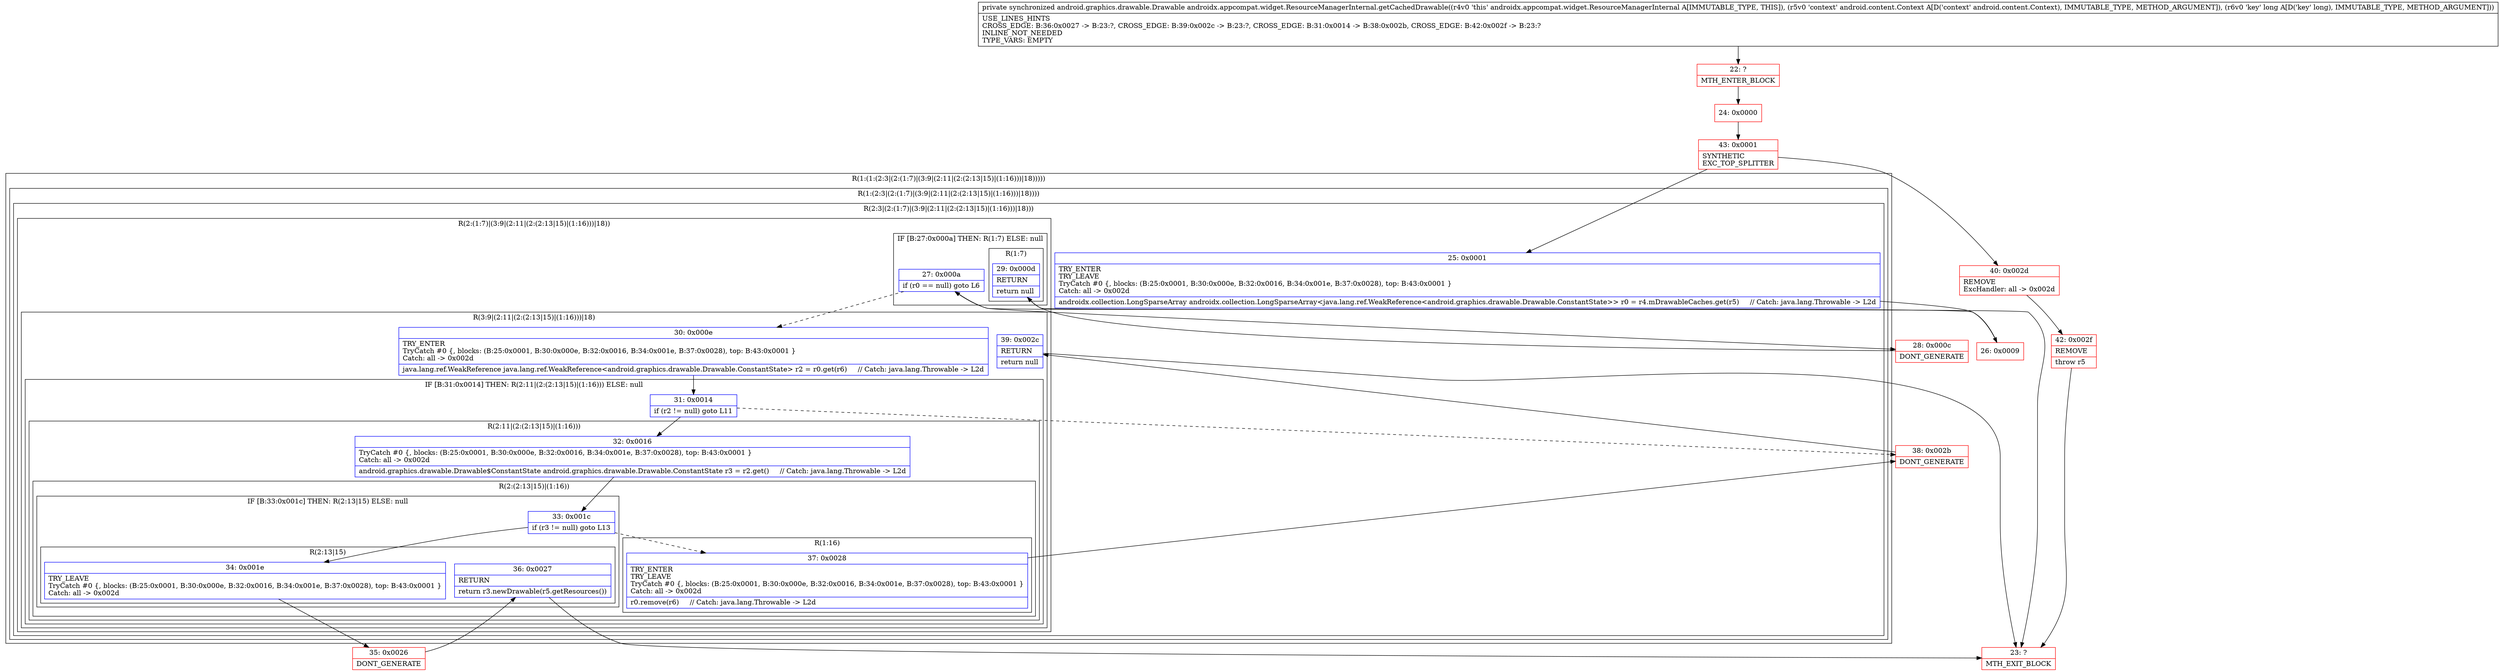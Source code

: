 digraph "CFG forandroidx.appcompat.widget.ResourceManagerInternal.getCachedDrawable(Landroid\/content\/Context;J)Landroid\/graphics\/drawable\/Drawable;" {
subgraph cluster_Region_783445688 {
label = "R(1:(1:(2:3|(2:(1:7)|(3:9|(2:11|(2:(2:13|15)|(1:16)))|18)))))";
node [shape=record,color=blue];
subgraph cluster_Region_1568743865 {
label = "R(1:(2:3|(2:(1:7)|(3:9|(2:11|(2:(2:13|15)|(1:16)))|18))))";
node [shape=record,color=blue];
subgraph cluster_Region_1126531791 {
label = "R(2:3|(2:(1:7)|(3:9|(2:11|(2:(2:13|15)|(1:16)))|18)))";
node [shape=record,color=blue];
Node_25 [shape=record,label="{25\:\ 0x0001|TRY_ENTER\lTRY_LEAVE\lTryCatch #0 \{, blocks: (B:25:0x0001, B:30:0x000e, B:32:0x0016, B:34:0x001e, B:37:0x0028), top: B:43:0x0001 \}\lCatch: all \-\> 0x002d\l|androidx.collection.LongSparseArray androidx.collection.LongSparseArray\<java.lang.ref.WeakReference\<android.graphics.drawable.Drawable.ConstantState\>\> r0 = r4.mDrawableCaches.get(r5)     \/\/ Catch: java.lang.Throwable \-\> L2d\l}"];
subgraph cluster_Region_1591661229 {
label = "R(2:(1:7)|(3:9|(2:11|(2:(2:13|15)|(1:16)))|18))";
node [shape=record,color=blue];
subgraph cluster_IfRegion_99777981 {
label = "IF [B:27:0x000a] THEN: R(1:7) ELSE: null";
node [shape=record,color=blue];
Node_27 [shape=record,label="{27\:\ 0x000a|if (r0 == null) goto L6\l}"];
subgraph cluster_Region_175814086 {
label = "R(1:7)";
node [shape=record,color=blue];
Node_29 [shape=record,label="{29\:\ 0x000d|RETURN\l|return null\l}"];
}
}
subgraph cluster_Region_377903692 {
label = "R(3:9|(2:11|(2:(2:13|15)|(1:16)))|18)";
node [shape=record,color=blue];
Node_30 [shape=record,label="{30\:\ 0x000e|TRY_ENTER\lTryCatch #0 \{, blocks: (B:25:0x0001, B:30:0x000e, B:32:0x0016, B:34:0x001e, B:37:0x0028), top: B:43:0x0001 \}\lCatch: all \-\> 0x002d\l|java.lang.ref.WeakReference java.lang.ref.WeakReference\<android.graphics.drawable.Drawable.ConstantState\> r2 = r0.get(r6)     \/\/ Catch: java.lang.Throwable \-\> L2d\l}"];
subgraph cluster_IfRegion_1904622953 {
label = "IF [B:31:0x0014] THEN: R(2:11|(2:(2:13|15)|(1:16))) ELSE: null";
node [shape=record,color=blue];
Node_31 [shape=record,label="{31\:\ 0x0014|if (r2 != null) goto L11\l}"];
subgraph cluster_Region_1729083761 {
label = "R(2:11|(2:(2:13|15)|(1:16)))";
node [shape=record,color=blue];
Node_32 [shape=record,label="{32\:\ 0x0016|TryCatch #0 \{, blocks: (B:25:0x0001, B:30:0x000e, B:32:0x0016, B:34:0x001e, B:37:0x0028), top: B:43:0x0001 \}\lCatch: all \-\> 0x002d\l|android.graphics.drawable.Drawable$ConstantState android.graphics.drawable.Drawable.ConstantState r3 = r2.get()     \/\/ Catch: java.lang.Throwable \-\> L2d\l}"];
subgraph cluster_Region_931192223 {
label = "R(2:(2:13|15)|(1:16))";
node [shape=record,color=blue];
subgraph cluster_IfRegion_1132448742 {
label = "IF [B:33:0x001c] THEN: R(2:13|15) ELSE: null";
node [shape=record,color=blue];
Node_33 [shape=record,label="{33\:\ 0x001c|if (r3 != null) goto L13\l}"];
subgraph cluster_Region_181435073 {
label = "R(2:13|15)";
node [shape=record,color=blue];
Node_34 [shape=record,label="{34\:\ 0x001e|TRY_LEAVE\lTryCatch #0 \{, blocks: (B:25:0x0001, B:30:0x000e, B:32:0x0016, B:34:0x001e, B:37:0x0028), top: B:43:0x0001 \}\lCatch: all \-\> 0x002d\l}"];
Node_36 [shape=record,label="{36\:\ 0x0027|RETURN\l|return r3.newDrawable(r5.getResources())\l}"];
}
}
subgraph cluster_Region_517666695 {
label = "R(1:16)";
node [shape=record,color=blue];
Node_37 [shape=record,label="{37\:\ 0x0028|TRY_ENTER\lTRY_LEAVE\lTryCatch #0 \{, blocks: (B:25:0x0001, B:30:0x000e, B:32:0x0016, B:34:0x001e, B:37:0x0028), top: B:43:0x0001 \}\lCatch: all \-\> 0x002d\l|r0.remove(r6)     \/\/ Catch: java.lang.Throwable \-\> L2d\l}"];
}
}
}
}
Node_39 [shape=record,label="{39\:\ 0x002c|RETURN\l|return null\l}"];
}
}
}
}
}
Node_22 [shape=record,color=red,label="{22\:\ ?|MTH_ENTER_BLOCK\l}"];
Node_24 [shape=record,color=red,label="{24\:\ 0x0000}"];
Node_43 [shape=record,color=red,label="{43\:\ 0x0001|SYNTHETIC\lEXC_TOP_SPLITTER\l}"];
Node_26 [shape=record,color=red,label="{26\:\ 0x0009}"];
Node_28 [shape=record,color=red,label="{28\:\ 0x000c|DONT_GENERATE\l}"];
Node_23 [shape=record,color=red,label="{23\:\ ?|MTH_EXIT_BLOCK\l}"];
Node_35 [shape=record,color=red,label="{35\:\ 0x0026|DONT_GENERATE\l}"];
Node_38 [shape=record,color=red,label="{38\:\ 0x002b|DONT_GENERATE\l}"];
Node_40 [shape=record,color=red,label="{40\:\ 0x002d|REMOVE\lExcHandler: all \-\> 0x002d\l}"];
Node_42 [shape=record,color=red,label="{42\:\ 0x002f|REMOVE\l|throw r5\l}"];
MethodNode[shape=record,label="{private synchronized android.graphics.drawable.Drawable androidx.appcompat.widget.ResourceManagerInternal.getCachedDrawable((r4v0 'this' androidx.appcompat.widget.ResourceManagerInternal A[IMMUTABLE_TYPE, THIS]), (r5v0 'context' android.content.Context A[D('context' android.content.Context), IMMUTABLE_TYPE, METHOD_ARGUMENT]), (r6v0 'key' long A[D('key' long), IMMUTABLE_TYPE, METHOD_ARGUMENT]))  | USE_LINES_HINTS\lCROSS_EDGE: B:36:0x0027 \-\> B:23:?, CROSS_EDGE: B:39:0x002c \-\> B:23:?, CROSS_EDGE: B:31:0x0014 \-\> B:38:0x002b, CROSS_EDGE: B:42:0x002f \-\> B:23:?\lINLINE_NOT_NEEDED\lTYPE_VARS: EMPTY\l}"];
MethodNode -> Node_22;Node_25 -> Node_26;
Node_27 -> Node_28;
Node_27 -> Node_30[style=dashed];
Node_29 -> Node_23;
Node_30 -> Node_31;
Node_31 -> Node_32;
Node_31 -> Node_38[style=dashed];
Node_32 -> Node_33;
Node_33 -> Node_34;
Node_33 -> Node_37[style=dashed];
Node_34 -> Node_35;
Node_36 -> Node_23;
Node_37 -> Node_38;
Node_39 -> Node_23;
Node_22 -> Node_24;
Node_24 -> Node_43;
Node_43 -> Node_25;
Node_43 -> Node_40;
Node_26 -> Node_27;
Node_28 -> Node_29;
Node_35 -> Node_36;
Node_38 -> Node_39;
Node_40 -> Node_42;
Node_42 -> Node_23;
}


